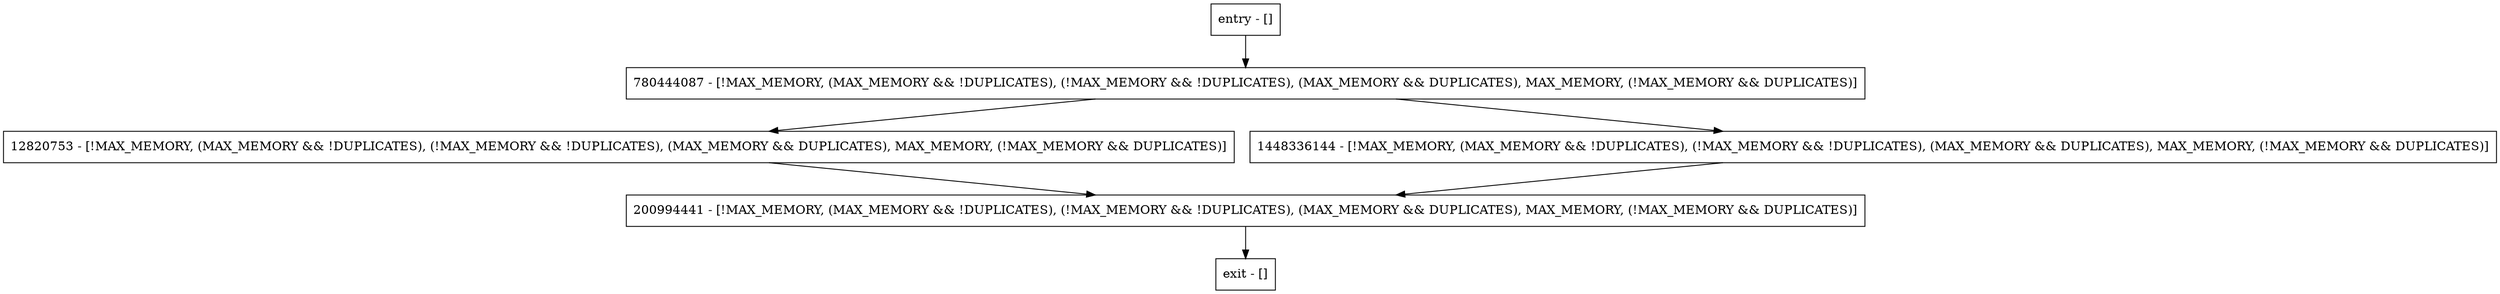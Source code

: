 digraph replicatedBitSet {
node [shape=record];
entry [label="entry - []"];
exit [label="exit - []"];
12820753 [label="12820753 - [!MAX_MEMORY, (MAX_MEMORY && !DUPLICATES), (!MAX_MEMORY && !DUPLICATES), (MAX_MEMORY && DUPLICATES), MAX_MEMORY, (!MAX_MEMORY && DUPLICATES)]"];
780444087 [label="780444087 - [!MAX_MEMORY, (MAX_MEMORY && !DUPLICATES), (!MAX_MEMORY && !DUPLICATES), (MAX_MEMORY && DUPLICATES), MAX_MEMORY, (!MAX_MEMORY && DUPLICATES)]"];
1448336144 [label="1448336144 - [!MAX_MEMORY, (MAX_MEMORY && !DUPLICATES), (!MAX_MEMORY && !DUPLICATES), (MAX_MEMORY && DUPLICATES), MAX_MEMORY, (!MAX_MEMORY && DUPLICATES)]"];
200994441 [label="200994441 - [!MAX_MEMORY, (MAX_MEMORY && !DUPLICATES), (!MAX_MEMORY && !DUPLICATES), (MAX_MEMORY && DUPLICATES), MAX_MEMORY, (!MAX_MEMORY && DUPLICATES)]"];
entry;
exit;
entry -> 780444087;
12820753 -> 200994441;
780444087 -> 12820753;
780444087 -> 1448336144;
1448336144 -> 200994441;
200994441 -> exit;
}
